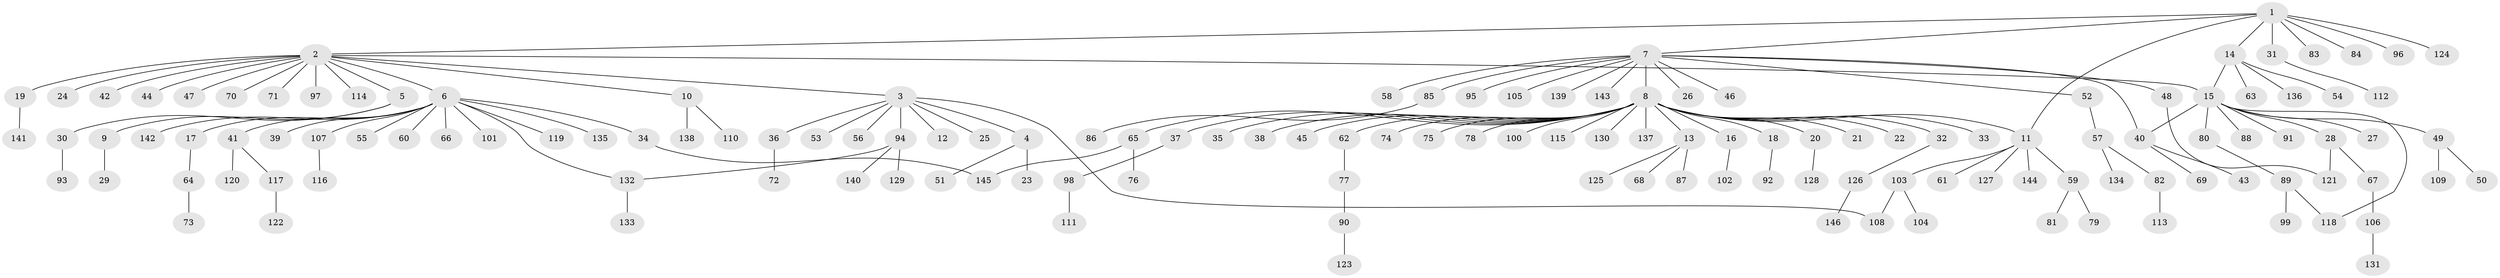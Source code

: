 // coarse degree distribution, {21: 0.011494252873563218, 10: 0.011494252873563218, 3: 0.05747126436781609, 13: 0.022988505747126436, 14: 0.011494252873563218, 1: 0.7816091954022989, 7: 0.011494252873563218, 4: 0.011494252873563218, 2: 0.06896551724137931, 9: 0.011494252873563218}
// Generated by graph-tools (version 1.1) at 2025/18/03/04/25 18:18:27]
// undirected, 146 vertices, 153 edges
graph export_dot {
graph [start="1"]
  node [color=gray90,style=filled];
  1;
  2;
  3;
  4;
  5;
  6;
  7;
  8;
  9;
  10;
  11;
  12;
  13;
  14;
  15;
  16;
  17;
  18;
  19;
  20;
  21;
  22;
  23;
  24;
  25;
  26;
  27;
  28;
  29;
  30;
  31;
  32;
  33;
  34;
  35;
  36;
  37;
  38;
  39;
  40;
  41;
  42;
  43;
  44;
  45;
  46;
  47;
  48;
  49;
  50;
  51;
  52;
  53;
  54;
  55;
  56;
  57;
  58;
  59;
  60;
  61;
  62;
  63;
  64;
  65;
  66;
  67;
  68;
  69;
  70;
  71;
  72;
  73;
  74;
  75;
  76;
  77;
  78;
  79;
  80;
  81;
  82;
  83;
  84;
  85;
  86;
  87;
  88;
  89;
  90;
  91;
  92;
  93;
  94;
  95;
  96;
  97;
  98;
  99;
  100;
  101;
  102;
  103;
  104;
  105;
  106;
  107;
  108;
  109;
  110;
  111;
  112;
  113;
  114;
  115;
  116;
  117;
  118;
  119;
  120;
  121;
  122;
  123;
  124;
  125;
  126;
  127;
  128;
  129;
  130;
  131;
  132;
  133;
  134;
  135;
  136;
  137;
  138;
  139;
  140;
  141;
  142;
  143;
  144;
  145;
  146;
  1 -- 2;
  1 -- 7;
  1 -- 11;
  1 -- 14;
  1 -- 31;
  1 -- 83;
  1 -- 84;
  1 -- 96;
  1 -- 124;
  2 -- 3;
  2 -- 5;
  2 -- 6;
  2 -- 10;
  2 -- 15;
  2 -- 19;
  2 -- 24;
  2 -- 42;
  2 -- 44;
  2 -- 47;
  2 -- 70;
  2 -- 71;
  2 -- 97;
  2 -- 114;
  3 -- 4;
  3 -- 12;
  3 -- 25;
  3 -- 36;
  3 -- 53;
  3 -- 56;
  3 -- 94;
  3 -- 108;
  4 -- 23;
  4 -- 51;
  5 -- 9;
  5 -- 30;
  6 -- 17;
  6 -- 34;
  6 -- 39;
  6 -- 41;
  6 -- 55;
  6 -- 60;
  6 -- 66;
  6 -- 101;
  6 -- 107;
  6 -- 119;
  6 -- 132;
  6 -- 135;
  6 -- 142;
  7 -- 8;
  7 -- 26;
  7 -- 40;
  7 -- 46;
  7 -- 48;
  7 -- 52;
  7 -- 58;
  7 -- 85;
  7 -- 95;
  7 -- 105;
  7 -- 139;
  7 -- 143;
  8 -- 11;
  8 -- 13;
  8 -- 16;
  8 -- 18;
  8 -- 20;
  8 -- 21;
  8 -- 22;
  8 -- 32;
  8 -- 33;
  8 -- 35;
  8 -- 37;
  8 -- 38;
  8 -- 45;
  8 -- 62;
  8 -- 65;
  8 -- 74;
  8 -- 75;
  8 -- 78;
  8 -- 100;
  8 -- 115;
  8 -- 130;
  8 -- 137;
  9 -- 29;
  10 -- 110;
  10 -- 138;
  11 -- 59;
  11 -- 61;
  11 -- 103;
  11 -- 127;
  11 -- 144;
  13 -- 68;
  13 -- 87;
  13 -- 125;
  14 -- 15;
  14 -- 54;
  14 -- 63;
  14 -- 136;
  15 -- 27;
  15 -- 28;
  15 -- 40;
  15 -- 49;
  15 -- 80;
  15 -- 88;
  15 -- 91;
  15 -- 118;
  16 -- 102;
  17 -- 64;
  18 -- 92;
  19 -- 141;
  20 -- 128;
  28 -- 67;
  28 -- 121;
  30 -- 93;
  31 -- 112;
  32 -- 126;
  34 -- 145;
  36 -- 72;
  37 -- 98;
  40 -- 43;
  40 -- 69;
  41 -- 117;
  41 -- 120;
  48 -- 121;
  49 -- 50;
  49 -- 109;
  52 -- 57;
  57 -- 82;
  57 -- 134;
  59 -- 79;
  59 -- 81;
  62 -- 77;
  64 -- 73;
  65 -- 76;
  65 -- 145;
  67 -- 106;
  77 -- 90;
  80 -- 89;
  82 -- 113;
  85 -- 86;
  89 -- 99;
  89 -- 118;
  90 -- 123;
  94 -- 129;
  94 -- 132;
  94 -- 140;
  98 -- 111;
  103 -- 104;
  103 -- 108;
  106 -- 131;
  107 -- 116;
  117 -- 122;
  126 -- 146;
  132 -- 133;
}
